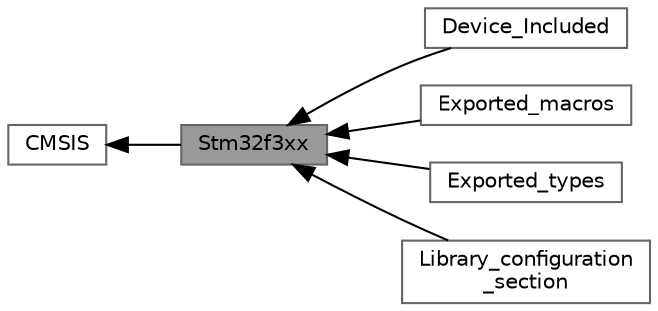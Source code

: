 digraph "Stm32f3xx"
{
 // LATEX_PDF_SIZE
  bgcolor="transparent";
  edge [fontname=Helvetica,fontsize=10,labelfontname=Helvetica,labelfontsize=10];
  node [fontname=Helvetica,fontsize=10,shape=box,height=0.2,width=0.4];
  rankdir=LR;
  Node2 [id="Node000002",label="CMSIS",height=0.2,width=0.4,color="grey40", fillcolor="white", style="filled",URL="$group___c_m_s_i_s.html",tooltip=" "];
  Node4 [id="Node000004",label="Device_Included",height=0.2,width=0.4,color="grey40", fillcolor="white", style="filled",URL="$group___device___included.html",tooltip=" "];
  Node6 [id="Node000006",label="Exported_macros",height=0.2,width=0.4,color="grey40", fillcolor="white", style="filled",URL="$group___exported__macros.html",tooltip=" "];
  Node5 [id="Node000005",label="Exported_types",height=0.2,width=0.4,color="grey40", fillcolor="white", style="filled",URL="$group___exported__types.html",tooltip=" "];
  Node3 [id="Node000003",label="Library_configuration\l_section",height=0.2,width=0.4,color="grey40", fillcolor="white", style="filled",URL="$group___library__configuration__section.html",tooltip=" "];
  Node1 [id="Node000001",label="Stm32f3xx",height=0.2,width=0.4,color="gray40", fillcolor="grey60", style="filled", fontcolor="black",tooltip=" "];
  Node2->Node1 [shape=plaintext, dir="back", style="solid"];
  Node1->Node3 [shape=plaintext, dir="back", style="solid"];
  Node1->Node4 [shape=plaintext, dir="back", style="solid"];
  Node1->Node5 [shape=plaintext, dir="back", style="solid"];
  Node1->Node6 [shape=plaintext, dir="back", style="solid"];
}
